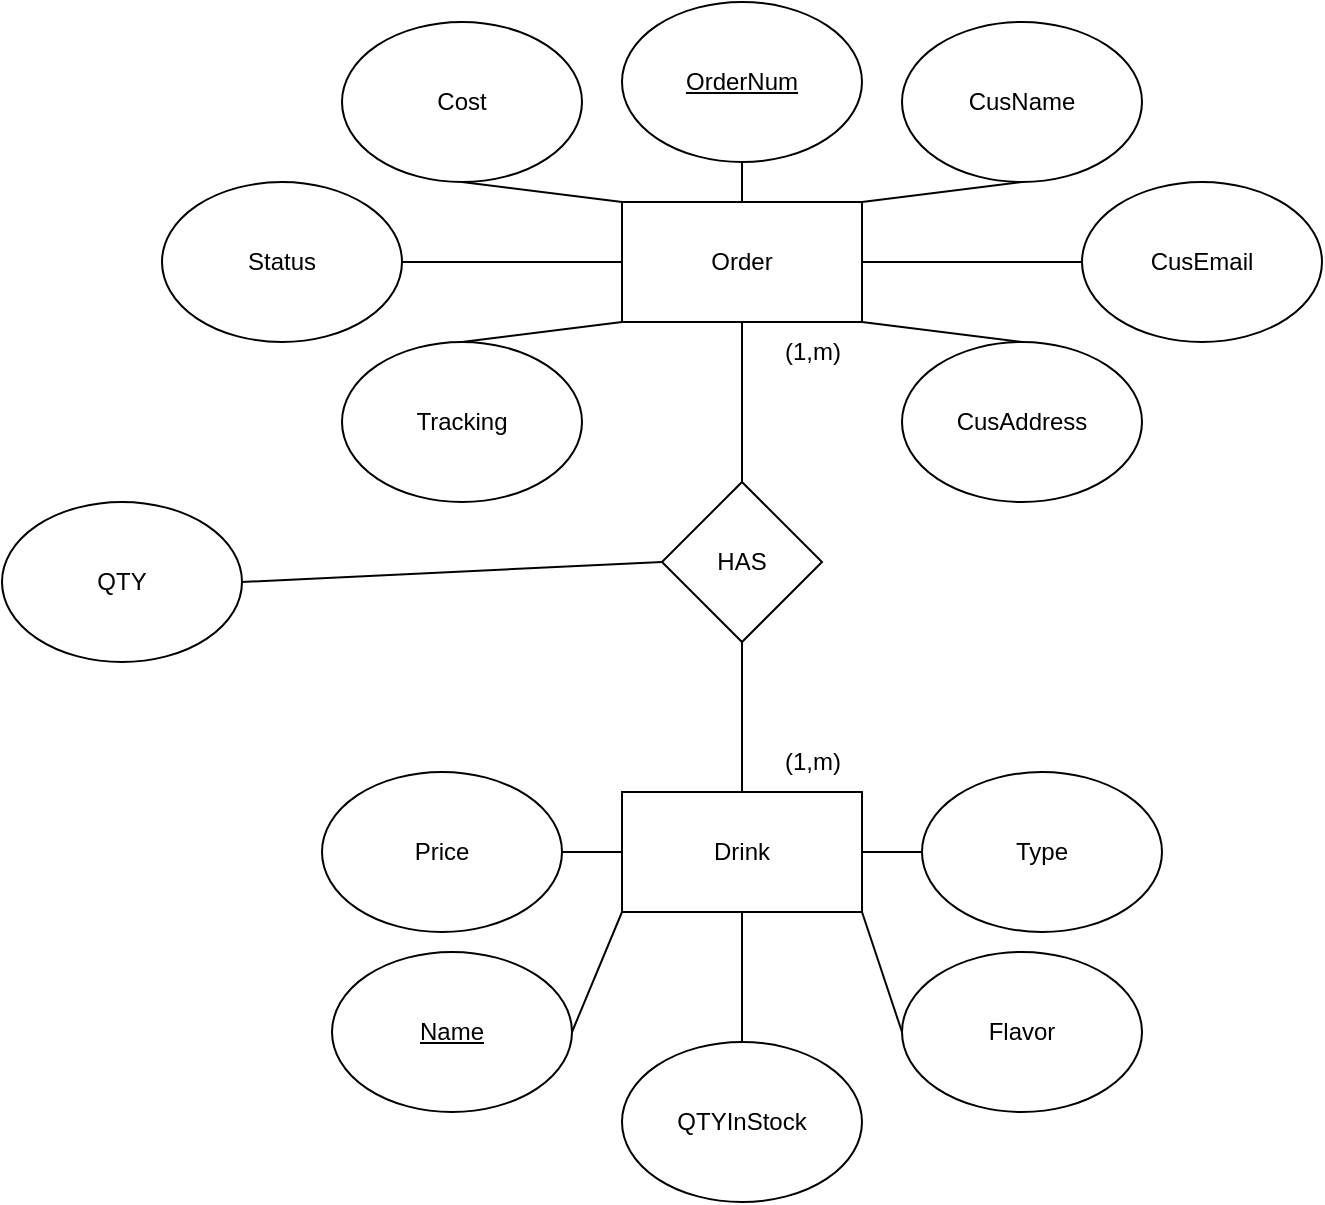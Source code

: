 <mxfile version="20.5.3" type="device"><diagram id="-lV3lUhbE75q5aResldV" name="Page-1"><mxGraphModel dx="1038" dy="571" grid="1" gridSize="10" guides="1" tooltips="1" connect="1" arrows="1" fold="1" page="1" pageScale="1" pageWidth="1100" pageHeight="850" math="0" shadow="0"><root><mxCell id="0"/><mxCell id="1" parent="0"/><mxCell id="fuEdumDcTXkWGHEmlnQQ-3" value="&lt;u&gt;OrderNum&lt;/u&gt;" style="ellipse;whiteSpace=wrap;html=1;" vertex="1" parent="1"><mxGeometry x="490" y="40" width="120" height="80" as="geometry"/></mxCell><mxCell id="fuEdumDcTXkWGHEmlnQQ-5" value="Order" style="rounded=0;whiteSpace=wrap;html=1;" vertex="1" parent="1"><mxGeometry x="490" y="140" width="120" height="60" as="geometry"/></mxCell><mxCell id="fuEdumDcTXkWGHEmlnQQ-6" value="Drink" style="rounded=0;whiteSpace=wrap;html=1;" vertex="1" parent="1"><mxGeometry x="490" y="435" width="120" height="60" as="geometry"/></mxCell><mxCell id="fuEdumDcTXkWGHEmlnQQ-9" value="&lt;u&gt;Name&lt;/u&gt;" style="ellipse;whiteSpace=wrap;html=1;" vertex="1" parent="1"><mxGeometry x="345" y="515" width="120" height="80" as="geometry"/></mxCell><mxCell id="fuEdumDcTXkWGHEmlnQQ-10" value="" style="endArrow=none;html=1;rounded=0;exitX=1;exitY=0.5;exitDx=0;exitDy=0;entryX=0;entryY=1;entryDx=0;entryDy=0;" edge="1" parent="1" source="fuEdumDcTXkWGHEmlnQQ-9" target="fuEdumDcTXkWGHEmlnQQ-6"><mxGeometry width="50" height="50" relative="1" as="geometry"><mxPoint x="400" y="450" as="sourcePoint"/><mxPoint x="450" y="400" as="targetPoint"/></mxGeometry></mxCell><mxCell id="fuEdumDcTXkWGHEmlnQQ-11" value="" style="endArrow=none;html=1;rounded=0;entryX=0.5;entryY=1;entryDx=0;entryDy=0;exitX=0.5;exitY=0;exitDx=0;exitDy=0;" edge="1" parent="1" source="fuEdumDcTXkWGHEmlnQQ-5" target="fuEdumDcTXkWGHEmlnQQ-3"><mxGeometry width="50" height="50" relative="1" as="geometry"><mxPoint x="400" y="380" as="sourcePoint"/><mxPoint x="450" y="330" as="targetPoint"/></mxGeometry></mxCell><mxCell id="fuEdumDcTXkWGHEmlnQQ-12" value="HAS" style="rhombus;whiteSpace=wrap;html=1;" vertex="1" parent="1"><mxGeometry x="510" y="280" width="80" height="80" as="geometry"/></mxCell><mxCell id="fuEdumDcTXkWGHEmlnQQ-13" value="" style="endArrow=none;html=1;rounded=0;entryX=0.5;entryY=1;entryDx=0;entryDy=0;exitX=0.5;exitY=0;exitDx=0;exitDy=0;" edge="1" parent="1" source="fuEdumDcTXkWGHEmlnQQ-12" target="fuEdumDcTXkWGHEmlnQQ-5"><mxGeometry width="50" height="50" relative="1" as="geometry"><mxPoint x="400" y="380" as="sourcePoint"/><mxPoint x="450" y="330" as="targetPoint"/></mxGeometry></mxCell><mxCell id="fuEdumDcTXkWGHEmlnQQ-14" value="CusName" style="ellipse;whiteSpace=wrap;html=1;" vertex="1" parent="1"><mxGeometry x="630" y="50" width="120" height="80" as="geometry"/></mxCell><mxCell id="fuEdumDcTXkWGHEmlnQQ-15" value="" style="endArrow=none;html=1;rounded=0;entryX=0.5;entryY=1;entryDx=0;entryDy=0;exitX=0.5;exitY=0;exitDx=0;exitDy=0;" edge="1" parent="1" source="fuEdumDcTXkWGHEmlnQQ-6" target="fuEdumDcTXkWGHEmlnQQ-12"><mxGeometry width="50" height="50" relative="1" as="geometry"><mxPoint x="560" y="260" as="sourcePoint"/><mxPoint x="560" y="210.0" as="targetPoint"/></mxGeometry></mxCell><mxCell id="fuEdumDcTXkWGHEmlnQQ-16" value="(1,m)" style="text;html=1;align=center;verticalAlign=middle;resizable=0;points=[];autosize=1;strokeColor=none;fillColor=none;" vertex="1" parent="1"><mxGeometry x="560" y="200" width="50" height="30" as="geometry"/></mxCell><mxCell id="fuEdumDcTXkWGHEmlnQQ-17" value="(1,m)" style="text;html=1;align=center;verticalAlign=middle;resizable=0;points=[];autosize=1;strokeColor=none;fillColor=none;" vertex="1" parent="1"><mxGeometry x="560" y="405" width="50" height="30" as="geometry"/></mxCell><mxCell id="fuEdumDcTXkWGHEmlnQQ-18" value="Cost" style="ellipse;whiteSpace=wrap;html=1;" vertex="1" parent="1"><mxGeometry x="350" y="50" width="120" height="80" as="geometry"/></mxCell><mxCell id="fuEdumDcTXkWGHEmlnQQ-19" value="Status" style="ellipse;whiteSpace=wrap;html=1;" vertex="1" parent="1"><mxGeometry x="260" y="130" width="120" height="80" as="geometry"/></mxCell><mxCell id="fuEdumDcTXkWGHEmlnQQ-20" value="" style="endArrow=none;html=1;rounded=0;entryX=0;entryY=0.5;entryDx=0;entryDy=0;exitX=1;exitY=0.5;exitDx=0;exitDy=0;" edge="1" parent="1" source="fuEdumDcTXkWGHEmlnQQ-19" target="fuEdumDcTXkWGHEmlnQQ-5"><mxGeometry width="50" height="50" relative="1" as="geometry"><mxPoint x="400" y="380" as="sourcePoint"/><mxPoint x="450" y="330" as="targetPoint"/></mxGeometry></mxCell><mxCell id="fuEdumDcTXkWGHEmlnQQ-21" value="" style="endArrow=none;html=1;rounded=0;entryX=0;entryY=0;entryDx=0;entryDy=0;exitX=0.5;exitY=1;exitDx=0;exitDy=0;" edge="1" parent="1" source="fuEdumDcTXkWGHEmlnQQ-18" target="fuEdumDcTXkWGHEmlnQQ-5"><mxGeometry width="50" height="50" relative="1" as="geometry"><mxPoint x="400" y="380" as="sourcePoint"/><mxPoint x="450" y="330" as="targetPoint"/></mxGeometry></mxCell><mxCell id="fuEdumDcTXkWGHEmlnQQ-22" value="Tracking" style="ellipse;whiteSpace=wrap;html=1;" vertex="1" parent="1"><mxGeometry x="350" y="210" width="120" height="80" as="geometry"/></mxCell><mxCell id="fuEdumDcTXkWGHEmlnQQ-23" value="" style="endArrow=none;html=1;rounded=0;entryX=0;entryY=1;entryDx=0;entryDy=0;exitX=0.5;exitY=0;exitDx=0;exitDy=0;" edge="1" parent="1" source="fuEdumDcTXkWGHEmlnQQ-22" target="fuEdumDcTXkWGHEmlnQQ-5"><mxGeometry width="50" height="50" relative="1" as="geometry"><mxPoint x="525" y="460" as="sourcePoint"/><mxPoint x="615" y="250.0" as="targetPoint"/></mxGeometry></mxCell><mxCell id="fuEdumDcTXkWGHEmlnQQ-26" value="CusAddress" style="ellipse;whiteSpace=wrap;html=1;" vertex="1" parent="1"><mxGeometry x="630" y="210" width="120" height="80" as="geometry"/></mxCell><mxCell id="fuEdumDcTXkWGHEmlnQQ-27" value="" style="endArrow=none;html=1;rounded=0;entryX=0.5;entryY=1;entryDx=0;entryDy=0;exitX=1;exitY=0;exitDx=0;exitDy=0;" edge="1" parent="1" source="fuEdumDcTXkWGHEmlnQQ-5" target="fuEdumDcTXkWGHEmlnQQ-14"><mxGeometry width="50" height="50" relative="1" as="geometry"><mxPoint x="620" y="140" as="sourcePoint"/><mxPoint x="760" y="140.0" as="targetPoint"/></mxGeometry></mxCell><mxCell id="fuEdumDcTXkWGHEmlnQQ-28" value="CusEmail" style="ellipse;whiteSpace=wrap;html=1;" vertex="1" parent="1"><mxGeometry x="720" y="130" width="120" height="80" as="geometry"/></mxCell><mxCell id="fuEdumDcTXkWGHEmlnQQ-29" value="" style="endArrow=none;html=1;rounded=0;entryX=0;entryY=0.5;entryDx=0;entryDy=0;exitX=1;exitY=0.5;exitDx=0;exitDy=0;" edge="1" parent="1" source="fuEdumDcTXkWGHEmlnQQ-5" target="fuEdumDcTXkWGHEmlnQQ-28"><mxGeometry width="50" height="50" relative="1" as="geometry"><mxPoint x="630" y="170" as="sourcePoint"/><mxPoint x="760" y="169.41" as="targetPoint"/></mxGeometry></mxCell><mxCell id="fuEdumDcTXkWGHEmlnQQ-30" value="" style="endArrow=none;html=1;rounded=0;entryX=0.5;entryY=0;entryDx=0;entryDy=0;exitX=1;exitY=1;exitDx=0;exitDy=0;" edge="1" parent="1" source="fuEdumDcTXkWGHEmlnQQ-5" target="fuEdumDcTXkWGHEmlnQQ-26"><mxGeometry width="50" height="50" relative="1" as="geometry"><mxPoint x="640" y="190" as="sourcePoint"/><mxPoint x="695" y="190" as="targetPoint"/></mxGeometry></mxCell><mxCell id="fuEdumDcTXkWGHEmlnQQ-31" value="Type" style="ellipse;whiteSpace=wrap;html=1;" vertex="1" parent="1"><mxGeometry x="640" y="425" width="120" height="80" as="geometry"/></mxCell><mxCell id="fuEdumDcTXkWGHEmlnQQ-32" value="Flavor" style="ellipse;whiteSpace=wrap;html=1;" vertex="1" parent="1"><mxGeometry x="630" y="515" width="120" height="80" as="geometry"/></mxCell><mxCell id="fuEdumDcTXkWGHEmlnQQ-33" value="Price" style="ellipse;whiteSpace=wrap;html=1;" vertex="1" parent="1"><mxGeometry x="340" y="425" width="120" height="80" as="geometry"/></mxCell><mxCell id="fuEdumDcTXkWGHEmlnQQ-34" value="" style="endArrow=none;html=1;rounded=0;entryX=1;entryY=1;entryDx=0;entryDy=0;exitX=0;exitY=0.5;exitDx=0;exitDy=0;" edge="1" parent="1" source="fuEdumDcTXkWGHEmlnQQ-32" target="fuEdumDcTXkWGHEmlnQQ-6"><mxGeometry width="50" height="50" relative="1" as="geometry"><mxPoint x="590" y="550" as="sourcePoint"/><mxPoint x="670" y="520" as="targetPoint"/></mxGeometry></mxCell><mxCell id="fuEdumDcTXkWGHEmlnQQ-36" value="" style="endArrow=none;html=1;rounded=0;exitX=1;exitY=0.5;exitDx=0;exitDy=0;entryX=0;entryY=0.5;entryDx=0;entryDy=0;" edge="1" parent="1" source="fuEdumDcTXkWGHEmlnQQ-33" target="fuEdumDcTXkWGHEmlnQQ-6"><mxGeometry width="50" height="50" relative="1" as="geometry"><mxPoint x="620" y="570" as="sourcePoint"/><mxPoint x="670" y="520" as="targetPoint"/></mxGeometry></mxCell><mxCell id="fuEdumDcTXkWGHEmlnQQ-37" value="" style="endArrow=none;html=1;rounded=0;exitX=1;exitY=0.5;exitDx=0;exitDy=0;entryX=0;entryY=0.5;entryDx=0;entryDy=0;" edge="1" parent="1" source="fuEdumDcTXkWGHEmlnQQ-6" target="fuEdumDcTXkWGHEmlnQQ-31"><mxGeometry width="50" height="50" relative="1" as="geometry"><mxPoint x="620" y="430" as="sourcePoint"/><mxPoint x="670" y="380" as="targetPoint"/></mxGeometry></mxCell><mxCell id="fuEdumDcTXkWGHEmlnQQ-38" value="QTY" style="ellipse;whiteSpace=wrap;html=1;" vertex="1" parent="1"><mxGeometry x="180" y="290" width="120" height="80" as="geometry"/></mxCell><mxCell id="fuEdumDcTXkWGHEmlnQQ-39" value="" style="endArrow=none;html=1;rounded=0;entryX=0;entryY=0.5;entryDx=0;entryDy=0;exitX=1;exitY=0.5;exitDx=0;exitDy=0;" edge="1" parent="1" source="fuEdumDcTXkWGHEmlnQQ-38" target="fuEdumDcTXkWGHEmlnQQ-12"><mxGeometry width="50" height="50" relative="1" as="geometry"><mxPoint x="290" y="320" as="sourcePoint"/><mxPoint x="340" y="270" as="targetPoint"/></mxGeometry></mxCell><mxCell id="fuEdumDcTXkWGHEmlnQQ-40" value="QTYInStock" style="ellipse;whiteSpace=wrap;html=1;" vertex="1" parent="1"><mxGeometry x="490" y="560" width="120" height="80" as="geometry"/></mxCell><mxCell id="fuEdumDcTXkWGHEmlnQQ-41" value="" style="endArrow=none;html=1;rounded=0;exitX=0.5;exitY=0;exitDx=0;exitDy=0;entryX=0.5;entryY=1;entryDx=0;entryDy=0;" edge="1" parent="1" source="fuEdumDcTXkWGHEmlnQQ-40" target="fuEdumDcTXkWGHEmlnQQ-6"><mxGeometry width="50" height="50" relative="1" as="geometry"><mxPoint x="540" y="520" as="sourcePoint"/><mxPoint x="590" y="470" as="targetPoint"/></mxGeometry></mxCell></root></mxGraphModel></diagram></mxfile>